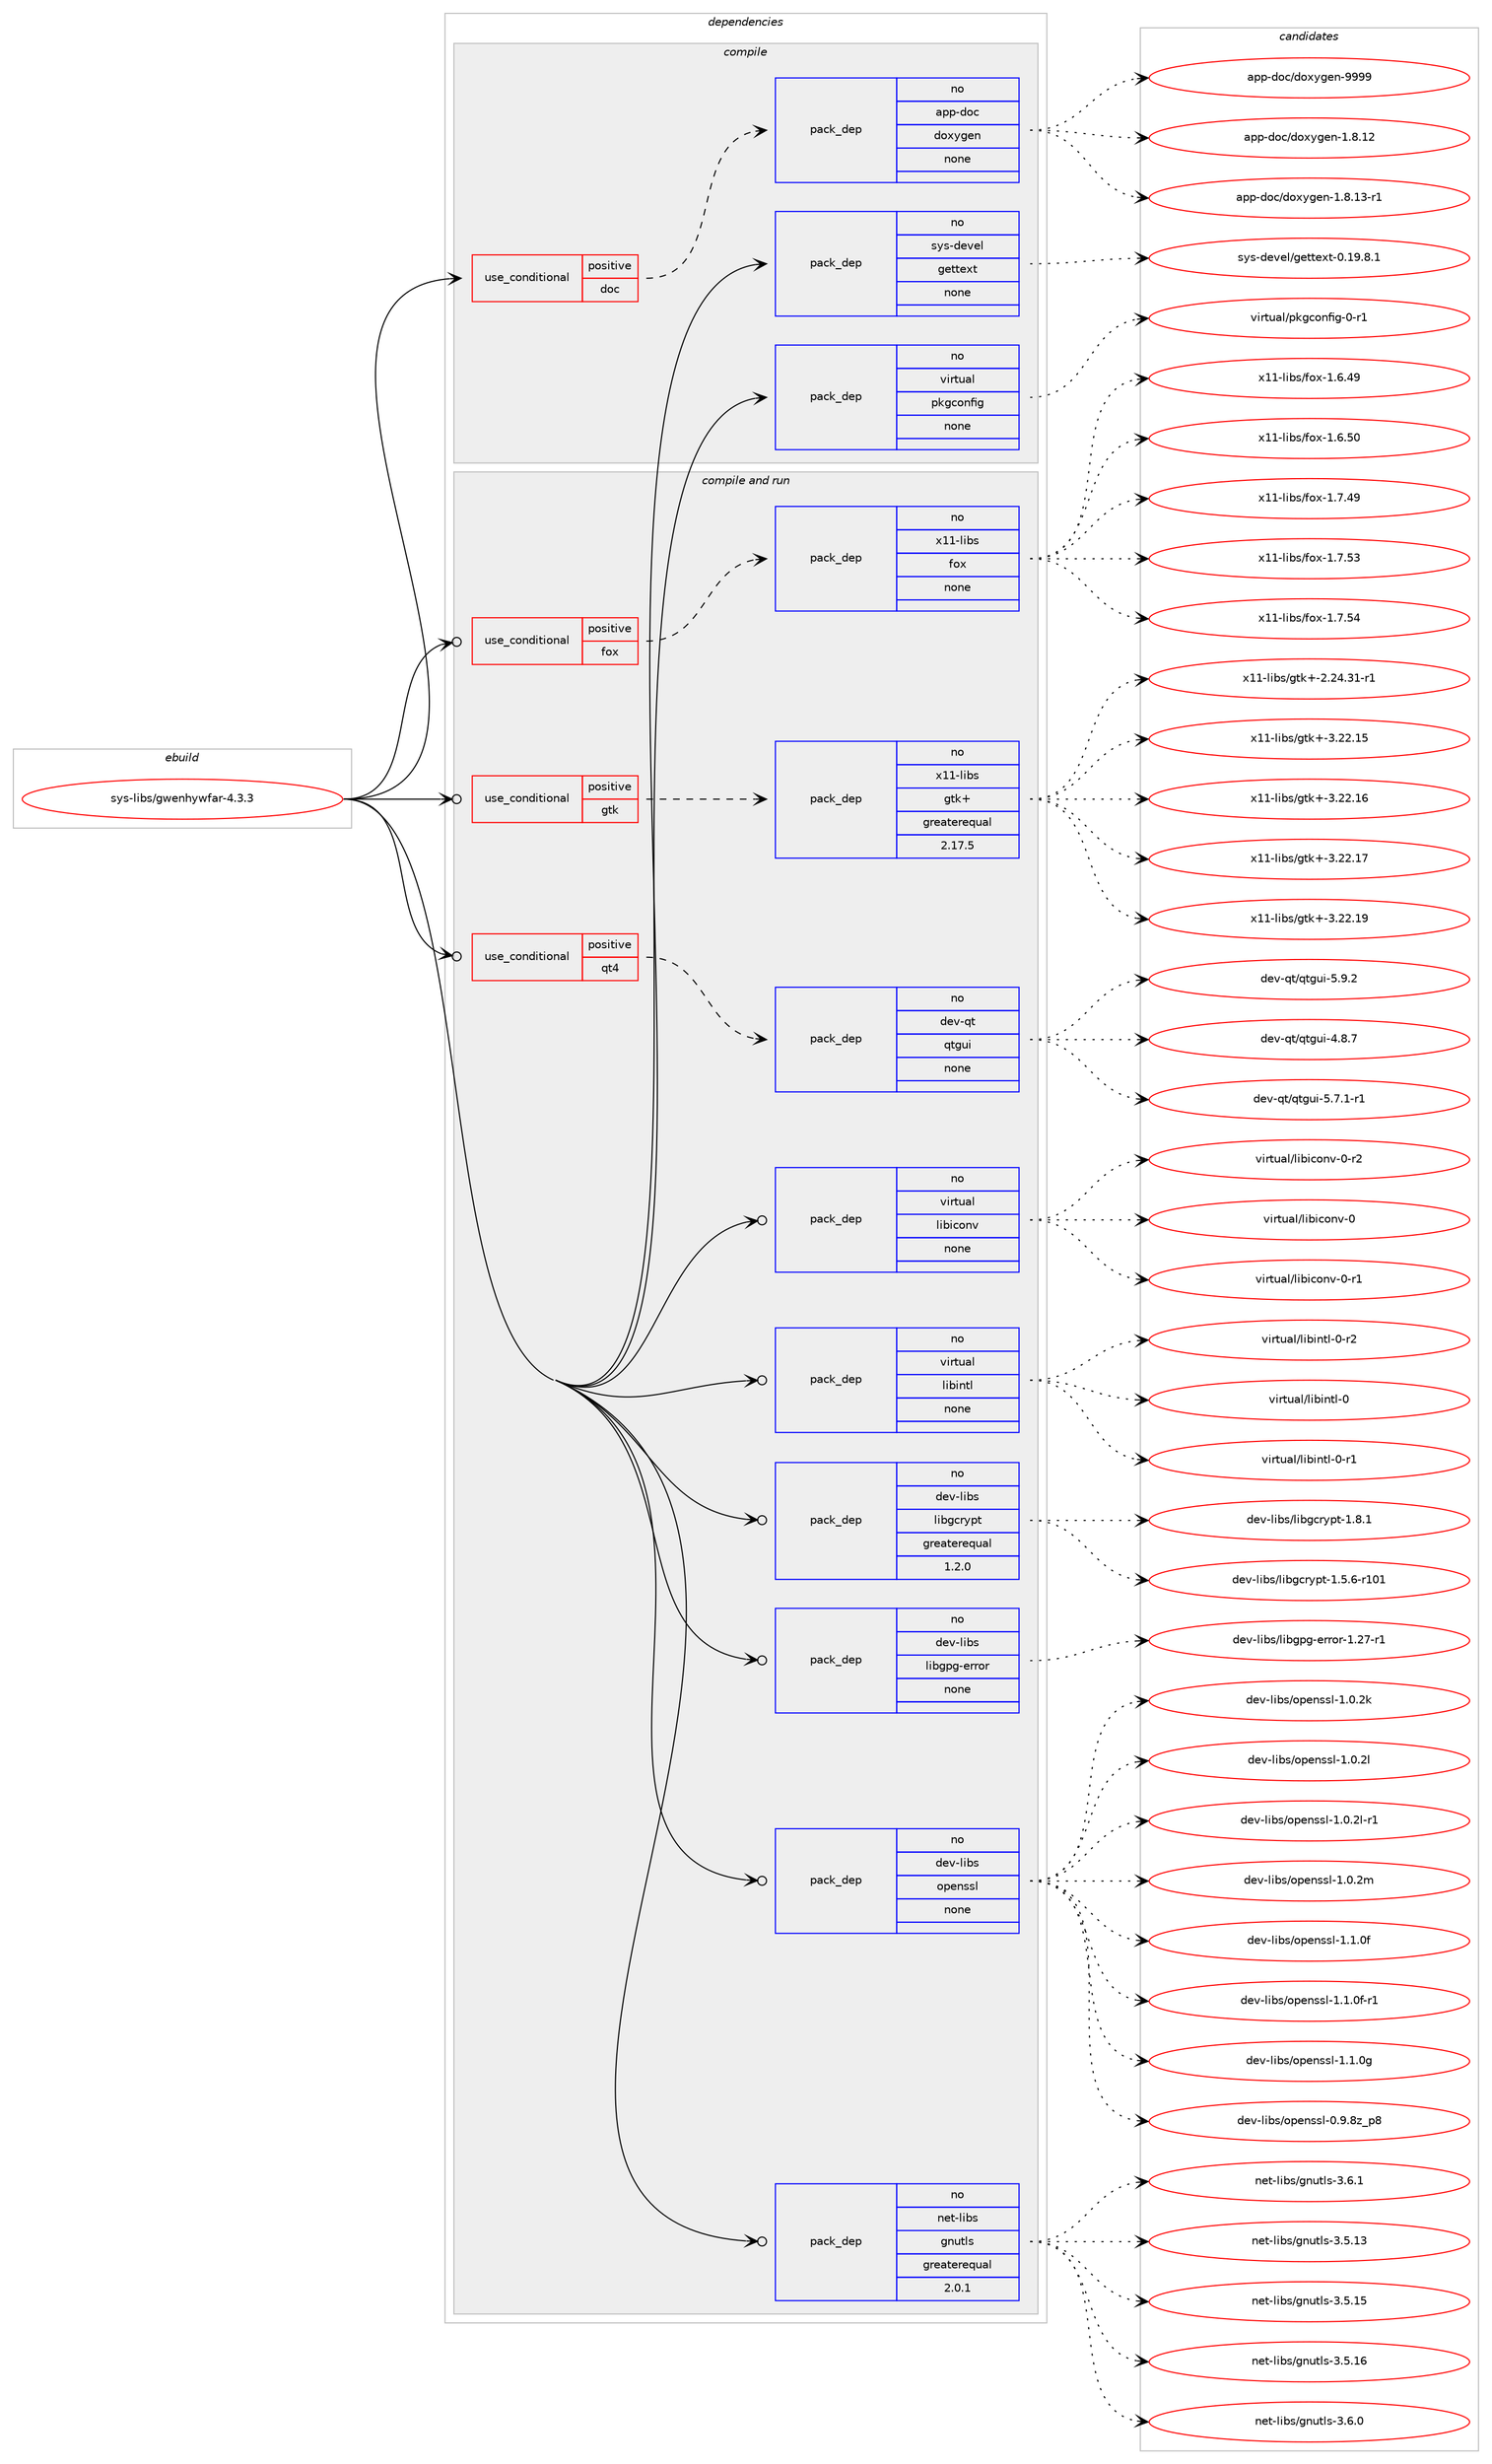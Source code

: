 digraph prolog {

# *************
# Graph options
# *************

newrank=true;
concentrate=true;
compound=true;
graph [rankdir=LR,fontname=Helvetica,fontsize=10,ranksep=1.5];#, ranksep=2.5, nodesep=0.2];
edge  [arrowhead=vee];
node  [fontname=Helvetica,fontsize=10];

# **********
# The ebuild
# **********

subgraph cluster_leftcol {
color=gray;
rank=same;
label=<<i>ebuild</i>>;
id [label="sys-libs/gwenhywfar-4.3.3", color=red, width=4, href="../sys-libs/gwenhywfar-4.3.3.svg"];
}

# ****************
# The dependencies
# ****************

subgraph cluster_midcol {
color=gray;
label=<<i>dependencies</i>>;
subgraph cluster_compile {
fillcolor="#eeeeee";
style=filled;
label=<<i>compile</i>>;
subgraph cond118196 {
dependency494408 [label=<<TABLE BORDER="0" CELLBORDER="1" CELLSPACING="0" CELLPADDING="4"><TR><TD ROWSPAN="3" CELLPADDING="10">use_conditional</TD></TR><TR><TD>positive</TD></TR><TR><TD>doc</TD></TR></TABLE>>, shape=none, color=red];
subgraph pack367488 {
dependency494409 [label=<<TABLE BORDER="0" CELLBORDER="1" CELLSPACING="0" CELLPADDING="4" WIDTH="220"><TR><TD ROWSPAN="6" CELLPADDING="30">pack_dep</TD></TR><TR><TD WIDTH="110">no</TD></TR><TR><TD>app-doc</TD></TR><TR><TD>doxygen</TD></TR><TR><TD>none</TD></TR><TR><TD></TD></TR></TABLE>>, shape=none, color=blue];
}
dependency494408:e -> dependency494409:w [weight=20,style="dashed",arrowhead="vee"];
}
id:e -> dependency494408:w [weight=20,style="solid",arrowhead="vee"];
subgraph pack367489 {
dependency494410 [label=<<TABLE BORDER="0" CELLBORDER="1" CELLSPACING="0" CELLPADDING="4" WIDTH="220"><TR><TD ROWSPAN="6" CELLPADDING="30">pack_dep</TD></TR><TR><TD WIDTH="110">no</TD></TR><TR><TD>sys-devel</TD></TR><TR><TD>gettext</TD></TR><TR><TD>none</TD></TR><TR><TD></TD></TR></TABLE>>, shape=none, color=blue];
}
id:e -> dependency494410:w [weight=20,style="solid",arrowhead="vee"];
subgraph pack367490 {
dependency494411 [label=<<TABLE BORDER="0" CELLBORDER="1" CELLSPACING="0" CELLPADDING="4" WIDTH="220"><TR><TD ROWSPAN="6" CELLPADDING="30">pack_dep</TD></TR><TR><TD WIDTH="110">no</TD></TR><TR><TD>virtual</TD></TR><TR><TD>pkgconfig</TD></TR><TR><TD>none</TD></TR><TR><TD></TD></TR></TABLE>>, shape=none, color=blue];
}
id:e -> dependency494411:w [weight=20,style="solid",arrowhead="vee"];
}
subgraph cluster_compileandrun {
fillcolor="#eeeeee";
style=filled;
label=<<i>compile and run</i>>;
subgraph cond118197 {
dependency494412 [label=<<TABLE BORDER="0" CELLBORDER="1" CELLSPACING="0" CELLPADDING="4"><TR><TD ROWSPAN="3" CELLPADDING="10">use_conditional</TD></TR><TR><TD>positive</TD></TR><TR><TD>fox</TD></TR></TABLE>>, shape=none, color=red];
subgraph pack367491 {
dependency494413 [label=<<TABLE BORDER="0" CELLBORDER="1" CELLSPACING="0" CELLPADDING="4" WIDTH="220"><TR><TD ROWSPAN="6" CELLPADDING="30">pack_dep</TD></TR><TR><TD WIDTH="110">no</TD></TR><TR><TD>x11-libs</TD></TR><TR><TD>fox</TD></TR><TR><TD>none</TD></TR><TR><TD></TD></TR></TABLE>>, shape=none, color=blue];
}
dependency494412:e -> dependency494413:w [weight=20,style="dashed",arrowhead="vee"];
}
id:e -> dependency494412:w [weight=20,style="solid",arrowhead="odotvee"];
subgraph cond118198 {
dependency494414 [label=<<TABLE BORDER="0" CELLBORDER="1" CELLSPACING="0" CELLPADDING="4"><TR><TD ROWSPAN="3" CELLPADDING="10">use_conditional</TD></TR><TR><TD>positive</TD></TR><TR><TD>gtk</TD></TR></TABLE>>, shape=none, color=red];
subgraph pack367492 {
dependency494415 [label=<<TABLE BORDER="0" CELLBORDER="1" CELLSPACING="0" CELLPADDING="4" WIDTH="220"><TR><TD ROWSPAN="6" CELLPADDING="30">pack_dep</TD></TR><TR><TD WIDTH="110">no</TD></TR><TR><TD>x11-libs</TD></TR><TR><TD>gtk+</TD></TR><TR><TD>greaterequal</TD></TR><TR><TD>2.17.5</TD></TR></TABLE>>, shape=none, color=blue];
}
dependency494414:e -> dependency494415:w [weight=20,style="dashed",arrowhead="vee"];
}
id:e -> dependency494414:w [weight=20,style="solid",arrowhead="odotvee"];
subgraph cond118199 {
dependency494416 [label=<<TABLE BORDER="0" CELLBORDER="1" CELLSPACING="0" CELLPADDING="4"><TR><TD ROWSPAN="3" CELLPADDING="10">use_conditional</TD></TR><TR><TD>positive</TD></TR><TR><TD>qt4</TD></TR></TABLE>>, shape=none, color=red];
subgraph pack367493 {
dependency494417 [label=<<TABLE BORDER="0" CELLBORDER="1" CELLSPACING="0" CELLPADDING="4" WIDTH="220"><TR><TD ROWSPAN="6" CELLPADDING="30">pack_dep</TD></TR><TR><TD WIDTH="110">no</TD></TR><TR><TD>dev-qt</TD></TR><TR><TD>qtgui</TD></TR><TR><TD>none</TD></TR><TR><TD></TD></TR></TABLE>>, shape=none, color=blue];
}
dependency494416:e -> dependency494417:w [weight=20,style="dashed",arrowhead="vee"];
}
id:e -> dependency494416:w [weight=20,style="solid",arrowhead="odotvee"];
subgraph pack367494 {
dependency494418 [label=<<TABLE BORDER="0" CELLBORDER="1" CELLSPACING="0" CELLPADDING="4" WIDTH="220"><TR><TD ROWSPAN="6" CELLPADDING="30">pack_dep</TD></TR><TR><TD WIDTH="110">no</TD></TR><TR><TD>dev-libs</TD></TR><TR><TD>libgcrypt</TD></TR><TR><TD>greaterequal</TD></TR><TR><TD>1.2.0</TD></TR></TABLE>>, shape=none, color=blue];
}
id:e -> dependency494418:w [weight=20,style="solid",arrowhead="odotvee"];
subgraph pack367495 {
dependency494419 [label=<<TABLE BORDER="0" CELLBORDER="1" CELLSPACING="0" CELLPADDING="4" WIDTH="220"><TR><TD ROWSPAN="6" CELLPADDING="30">pack_dep</TD></TR><TR><TD WIDTH="110">no</TD></TR><TR><TD>dev-libs</TD></TR><TR><TD>libgpg-error</TD></TR><TR><TD>none</TD></TR><TR><TD></TD></TR></TABLE>>, shape=none, color=blue];
}
id:e -> dependency494419:w [weight=20,style="solid",arrowhead="odotvee"];
subgraph pack367496 {
dependency494420 [label=<<TABLE BORDER="0" CELLBORDER="1" CELLSPACING="0" CELLPADDING="4" WIDTH="220"><TR><TD ROWSPAN="6" CELLPADDING="30">pack_dep</TD></TR><TR><TD WIDTH="110">no</TD></TR><TR><TD>dev-libs</TD></TR><TR><TD>openssl</TD></TR><TR><TD>none</TD></TR><TR><TD></TD></TR></TABLE>>, shape=none, color=blue];
}
id:e -> dependency494420:w [weight=20,style="solid",arrowhead="odotvee"];
subgraph pack367497 {
dependency494421 [label=<<TABLE BORDER="0" CELLBORDER="1" CELLSPACING="0" CELLPADDING="4" WIDTH="220"><TR><TD ROWSPAN="6" CELLPADDING="30">pack_dep</TD></TR><TR><TD WIDTH="110">no</TD></TR><TR><TD>net-libs</TD></TR><TR><TD>gnutls</TD></TR><TR><TD>greaterequal</TD></TR><TR><TD>2.0.1</TD></TR></TABLE>>, shape=none, color=blue];
}
id:e -> dependency494421:w [weight=20,style="solid",arrowhead="odotvee"];
subgraph pack367498 {
dependency494422 [label=<<TABLE BORDER="0" CELLBORDER="1" CELLSPACING="0" CELLPADDING="4" WIDTH="220"><TR><TD ROWSPAN="6" CELLPADDING="30">pack_dep</TD></TR><TR><TD WIDTH="110">no</TD></TR><TR><TD>virtual</TD></TR><TR><TD>libiconv</TD></TR><TR><TD>none</TD></TR><TR><TD></TD></TR></TABLE>>, shape=none, color=blue];
}
id:e -> dependency494422:w [weight=20,style="solid",arrowhead="odotvee"];
subgraph pack367499 {
dependency494423 [label=<<TABLE BORDER="0" CELLBORDER="1" CELLSPACING="0" CELLPADDING="4" WIDTH="220"><TR><TD ROWSPAN="6" CELLPADDING="30">pack_dep</TD></TR><TR><TD WIDTH="110">no</TD></TR><TR><TD>virtual</TD></TR><TR><TD>libintl</TD></TR><TR><TD>none</TD></TR><TR><TD></TD></TR></TABLE>>, shape=none, color=blue];
}
id:e -> dependency494423:w [weight=20,style="solid",arrowhead="odotvee"];
}
subgraph cluster_run {
fillcolor="#eeeeee";
style=filled;
label=<<i>run</i>>;
}
}

# **************
# The candidates
# **************

subgraph cluster_choices {
rank=same;
color=gray;
label=<<i>candidates</i>>;

subgraph choice367488 {
color=black;
nodesep=1;
choice9711211245100111994710011112012110310111045494656464950 [label="app-doc/doxygen-1.8.12", color=red, width=4,href="../app-doc/doxygen-1.8.12.svg"];
choice97112112451001119947100111120121103101110454946564649514511449 [label="app-doc/doxygen-1.8.13-r1", color=red, width=4,href="../app-doc/doxygen-1.8.13-r1.svg"];
choice971121124510011199471001111201211031011104557575757 [label="app-doc/doxygen-9999", color=red, width=4,href="../app-doc/doxygen-9999.svg"];
dependency494409:e -> choice9711211245100111994710011112012110310111045494656464950:w [style=dotted,weight="100"];
dependency494409:e -> choice97112112451001119947100111120121103101110454946564649514511449:w [style=dotted,weight="100"];
dependency494409:e -> choice971121124510011199471001111201211031011104557575757:w [style=dotted,weight="100"];
}
subgraph choice367489 {
color=black;
nodesep=1;
choice1151211154510010111810110847103101116116101120116454846495746564649 [label="sys-devel/gettext-0.19.8.1", color=red, width=4,href="../sys-devel/gettext-0.19.8.1.svg"];
dependency494410:e -> choice1151211154510010111810110847103101116116101120116454846495746564649:w [style=dotted,weight="100"];
}
subgraph choice367490 {
color=black;
nodesep=1;
choice11810511411611797108471121071039911111010210510345484511449 [label="virtual/pkgconfig-0-r1", color=red, width=4,href="../virtual/pkgconfig-0-r1.svg"];
dependency494411:e -> choice11810511411611797108471121071039911111010210510345484511449:w [style=dotted,weight="100"];
}
subgraph choice367491 {
color=black;
nodesep=1;
choice120494945108105981154710211112045494654465257 [label="x11-libs/fox-1.6.49", color=red, width=4,href="../x11-libs/fox-1.6.49.svg"];
choice120494945108105981154710211112045494654465348 [label="x11-libs/fox-1.6.50", color=red, width=4,href="../x11-libs/fox-1.6.50.svg"];
choice120494945108105981154710211112045494655465257 [label="x11-libs/fox-1.7.49", color=red, width=4,href="../x11-libs/fox-1.7.49.svg"];
choice120494945108105981154710211112045494655465351 [label="x11-libs/fox-1.7.53", color=red, width=4,href="../x11-libs/fox-1.7.53.svg"];
choice120494945108105981154710211112045494655465352 [label="x11-libs/fox-1.7.54", color=red, width=4,href="../x11-libs/fox-1.7.54.svg"];
dependency494413:e -> choice120494945108105981154710211112045494654465257:w [style=dotted,weight="100"];
dependency494413:e -> choice120494945108105981154710211112045494654465348:w [style=dotted,weight="100"];
dependency494413:e -> choice120494945108105981154710211112045494655465257:w [style=dotted,weight="100"];
dependency494413:e -> choice120494945108105981154710211112045494655465351:w [style=dotted,weight="100"];
dependency494413:e -> choice120494945108105981154710211112045494655465352:w [style=dotted,weight="100"];
}
subgraph choice367492 {
color=black;
nodesep=1;
choice12049494510810598115471031161074345504650524651494511449 [label="x11-libs/gtk+-2.24.31-r1", color=red, width=4,href="../x11-libs/gtk+-2.24.31-r1.svg"];
choice1204949451081059811547103116107434551465050464953 [label="x11-libs/gtk+-3.22.15", color=red, width=4,href="../x11-libs/gtk+-3.22.15.svg"];
choice1204949451081059811547103116107434551465050464954 [label="x11-libs/gtk+-3.22.16", color=red, width=4,href="../x11-libs/gtk+-3.22.16.svg"];
choice1204949451081059811547103116107434551465050464955 [label="x11-libs/gtk+-3.22.17", color=red, width=4,href="../x11-libs/gtk+-3.22.17.svg"];
choice1204949451081059811547103116107434551465050464957 [label="x11-libs/gtk+-3.22.19", color=red, width=4,href="../x11-libs/gtk+-3.22.19.svg"];
dependency494415:e -> choice12049494510810598115471031161074345504650524651494511449:w [style=dotted,weight="100"];
dependency494415:e -> choice1204949451081059811547103116107434551465050464953:w [style=dotted,weight="100"];
dependency494415:e -> choice1204949451081059811547103116107434551465050464954:w [style=dotted,weight="100"];
dependency494415:e -> choice1204949451081059811547103116107434551465050464955:w [style=dotted,weight="100"];
dependency494415:e -> choice1204949451081059811547103116107434551465050464957:w [style=dotted,weight="100"];
}
subgraph choice367493 {
color=black;
nodesep=1;
choice1001011184511311647113116103117105455246564655 [label="dev-qt/qtgui-4.8.7", color=red, width=4,href="../dev-qt/qtgui-4.8.7.svg"];
choice10010111845113116471131161031171054553465546494511449 [label="dev-qt/qtgui-5.7.1-r1", color=red, width=4,href="../dev-qt/qtgui-5.7.1-r1.svg"];
choice1001011184511311647113116103117105455346574650 [label="dev-qt/qtgui-5.9.2", color=red, width=4,href="../dev-qt/qtgui-5.9.2.svg"];
dependency494417:e -> choice1001011184511311647113116103117105455246564655:w [style=dotted,weight="100"];
dependency494417:e -> choice10010111845113116471131161031171054553465546494511449:w [style=dotted,weight="100"];
dependency494417:e -> choice1001011184511311647113116103117105455346574650:w [style=dotted,weight="100"];
}
subgraph choice367494 {
color=black;
nodesep=1;
choice100101118451081059811547108105981039911412111211645494653465445114494849 [label="dev-libs/libgcrypt-1.5.6-r101", color=red, width=4,href="../dev-libs/libgcrypt-1.5.6-r101.svg"];
choice1001011184510810598115471081059810399114121112116454946564649 [label="dev-libs/libgcrypt-1.8.1", color=red, width=4,href="../dev-libs/libgcrypt-1.8.1.svg"];
dependency494418:e -> choice100101118451081059811547108105981039911412111211645494653465445114494849:w [style=dotted,weight="100"];
dependency494418:e -> choice1001011184510810598115471081059810399114121112116454946564649:w [style=dotted,weight="100"];
}
subgraph choice367495 {
color=black;
nodesep=1;
choice100101118451081059811547108105981031121034510111411411111445494650554511449 [label="dev-libs/libgpg-error-1.27-r1", color=red, width=4,href="../dev-libs/libgpg-error-1.27-r1.svg"];
dependency494419:e -> choice100101118451081059811547108105981031121034510111411411111445494650554511449:w [style=dotted,weight="100"];
}
subgraph choice367496 {
color=black;
nodesep=1;
choice1001011184510810598115471111121011101151151084548465746561229511256 [label="dev-libs/openssl-0.9.8z_p8", color=red, width=4,href="../dev-libs/openssl-0.9.8z_p8.svg"];
choice100101118451081059811547111112101110115115108454946484650107 [label="dev-libs/openssl-1.0.2k", color=red, width=4,href="../dev-libs/openssl-1.0.2k.svg"];
choice100101118451081059811547111112101110115115108454946484650108 [label="dev-libs/openssl-1.0.2l", color=red, width=4,href="../dev-libs/openssl-1.0.2l.svg"];
choice1001011184510810598115471111121011101151151084549464846501084511449 [label="dev-libs/openssl-1.0.2l-r1", color=red, width=4,href="../dev-libs/openssl-1.0.2l-r1.svg"];
choice100101118451081059811547111112101110115115108454946484650109 [label="dev-libs/openssl-1.0.2m", color=red, width=4,href="../dev-libs/openssl-1.0.2m.svg"];
choice100101118451081059811547111112101110115115108454946494648102 [label="dev-libs/openssl-1.1.0f", color=red, width=4,href="../dev-libs/openssl-1.1.0f.svg"];
choice1001011184510810598115471111121011101151151084549464946481024511449 [label="dev-libs/openssl-1.1.0f-r1", color=red, width=4,href="../dev-libs/openssl-1.1.0f-r1.svg"];
choice100101118451081059811547111112101110115115108454946494648103 [label="dev-libs/openssl-1.1.0g", color=red, width=4,href="../dev-libs/openssl-1.1.0g.svg"];
dependency494420:e -> choice1001011184510810598115471111121011101151151084548465746561229511256:w [style=dotted,weight="100"];
dependency494420:e -> choice100101118451081059811547111112101110115115108454946484650107:w [style=dotted,weight="100"];
dependency494420:e -> choice100101118451081059811547111112101110115115108454946484650108:w [style=dotted,weight="100"];
dependency494420:e -> choice1001011184510810598115471111121011101151151084549464846501084511449:w [style=dotted,weight="100"];
dependency494420:e -> choice100101118451081059811547111112101110115115108454946484650109:w [style=dotted,weight="100"];
dependency494420:e -> choice100101118451081059811547111112101110115115108454946494648102:w [style=dotted,weight="100"];
dependency494420:e -> choice1001011184510810598115471111121011101151151084549464946481024511449:w [style=dotted,weight="100"];
dependency494420:e -> choice100101118451081059811547111112101110115115108454946494648103:w [style=dotted,weight="100"];
}
subgraph choice367497 {
color=black;
nodesep=1;
choice11010111645108105981154710311011711610811545514653464951 [label="net-libs/gnutls-3.5.13", color=red, width=4,href="../net-libs/gnutls-3.5.13.svg"];
choice11010111645108105981154710311011711610811545514653464953 [label="net-libs/gnutls-3.5.15", color=red, width=4,href="../net-libs/gnutls-3.5.15.svg"];
choice11010111645108105981154710311011711610811545514653464954 [label="net-libs/gnutls-3.5.16", color=red, width=4,href="../net-libs/gnutls-3.5.16.svg"];
choice110101116451081059811547103110117116108115455146544648 [label="net-libs/gnutls-3.6.0", color=red, width=4,href="../net-libs/gnutls-3.6.0.svg"];
choice110101116451081059811547103110117116108115455146544649 [label="net-libs/gnutls-3.6.1", color=red, width=4,href="../net-libs/gnutls-3.6.1.svg"];
dependency494421:e -> choice11010111645108105981154710311011711610811545514653464951:w [style=dotted,weight="100"];
dependency494421:e -> choice11010111645108105981154710311011711610811545514653464953:w [style=dotted,weight="100"];
dependency494421:e -> choice11010111645108105981154710311011711610811545514653464954:w [style=dotted,weight="100"];
dependency494421:e -> choice110101116451081059811547103110117116108115455146544648:w [style=dotted,weight="100"];
dependency494421:e -> choice110101116451081059811547103110117116108115455146544649:w [style=dotted,weight="100"];
}
subgraph choice367498 {
color=black;
nodesep=1;
choice118105114116117971084710810598105991111101184548 [label="virtual/libiconv-0", color=red, width=4,href="../virtual/libiconv-0.svg"];
choice1181051141161179710847108105981059911111011845484511449 [label="virtual/libiconv-0-r1", color=red, width=4,href="../virtual/libiconv-0-r1.svg"];
choice1181051141161179710847108105981059911111011845484511450 [label="virtual/libiconv-0-r2", color=red, width=4,href="../virtual/libiconv-0-r2.svg"];
dependency494422:e -> choice118105114116117971084710810598105991111101184548:w [style=dotted,weight="100"];
dependency494422:e -> choice1181051141161179710847108105981059911111011845484511449:w [style=dotted,weight="100"];
dependency494422:e -> choice1181051141161179710847108105981059911111011845484511450:w [style=dotted,weight="100"];
}
subgraph choice367499 {
color=black;
nodesep=1;
choice1181051141161179710847108105981051101161084548 [label="virtual/libintl-0", color=red, width=4,href="../virtual/libintl-0.svg"];
choice11810511411611797108471081059810511011610845484511449 [label="virtual/libintl-0-r1", color=red, width=4,href="../virtual/libintl-0-r1.svg"];
choice11810511411611797108471081059810511011610845484511450 [label="virtual/libintl-0-r2", color=red, width=4,href="../virtual/libintl-0-r2.svg"];
dependency494423:e -> choice1181051141161179710847108105981051101161084548:w [style=dotted,weight="100"];
dependency494423:e -> choice11810511411611797108471081059810511011610845484511449:w [style=dotted,weight="100"];
dependency494423:e -> choice11810511411611797108471081059810511011610845484511450:w [style=dotted,weight="100"];
}
}

}

